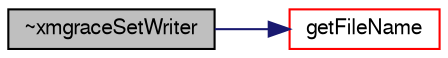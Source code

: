digraph "~xmgraceSetWriter"
{
  bgcolor="transparent";
  edge [fontname="FreeSans",fontsize="10",labelfontname="FreeSans",labelfontsize="10"];
  node [fontname="FreeSans",fontsize="10",shape=record];
  rankdir="LR";
  Node2 [label="~xmgraceSetWriter",height=0.2,width=0.4,color="black", fillcolor="grey75", style="filled", fontcolor="black"];
  Node2 -> Node3 [color="midnightblue",fontsize="10",style="solid",fontname="FreeSans"];
  Node3 [label="getFileName",height=0.2,width=0.4,color="red",URL="$a21882.html#abfa18c881e373c9144c2e2b86f705d23",tooltip="Generate file name with correct extension. "];
}
